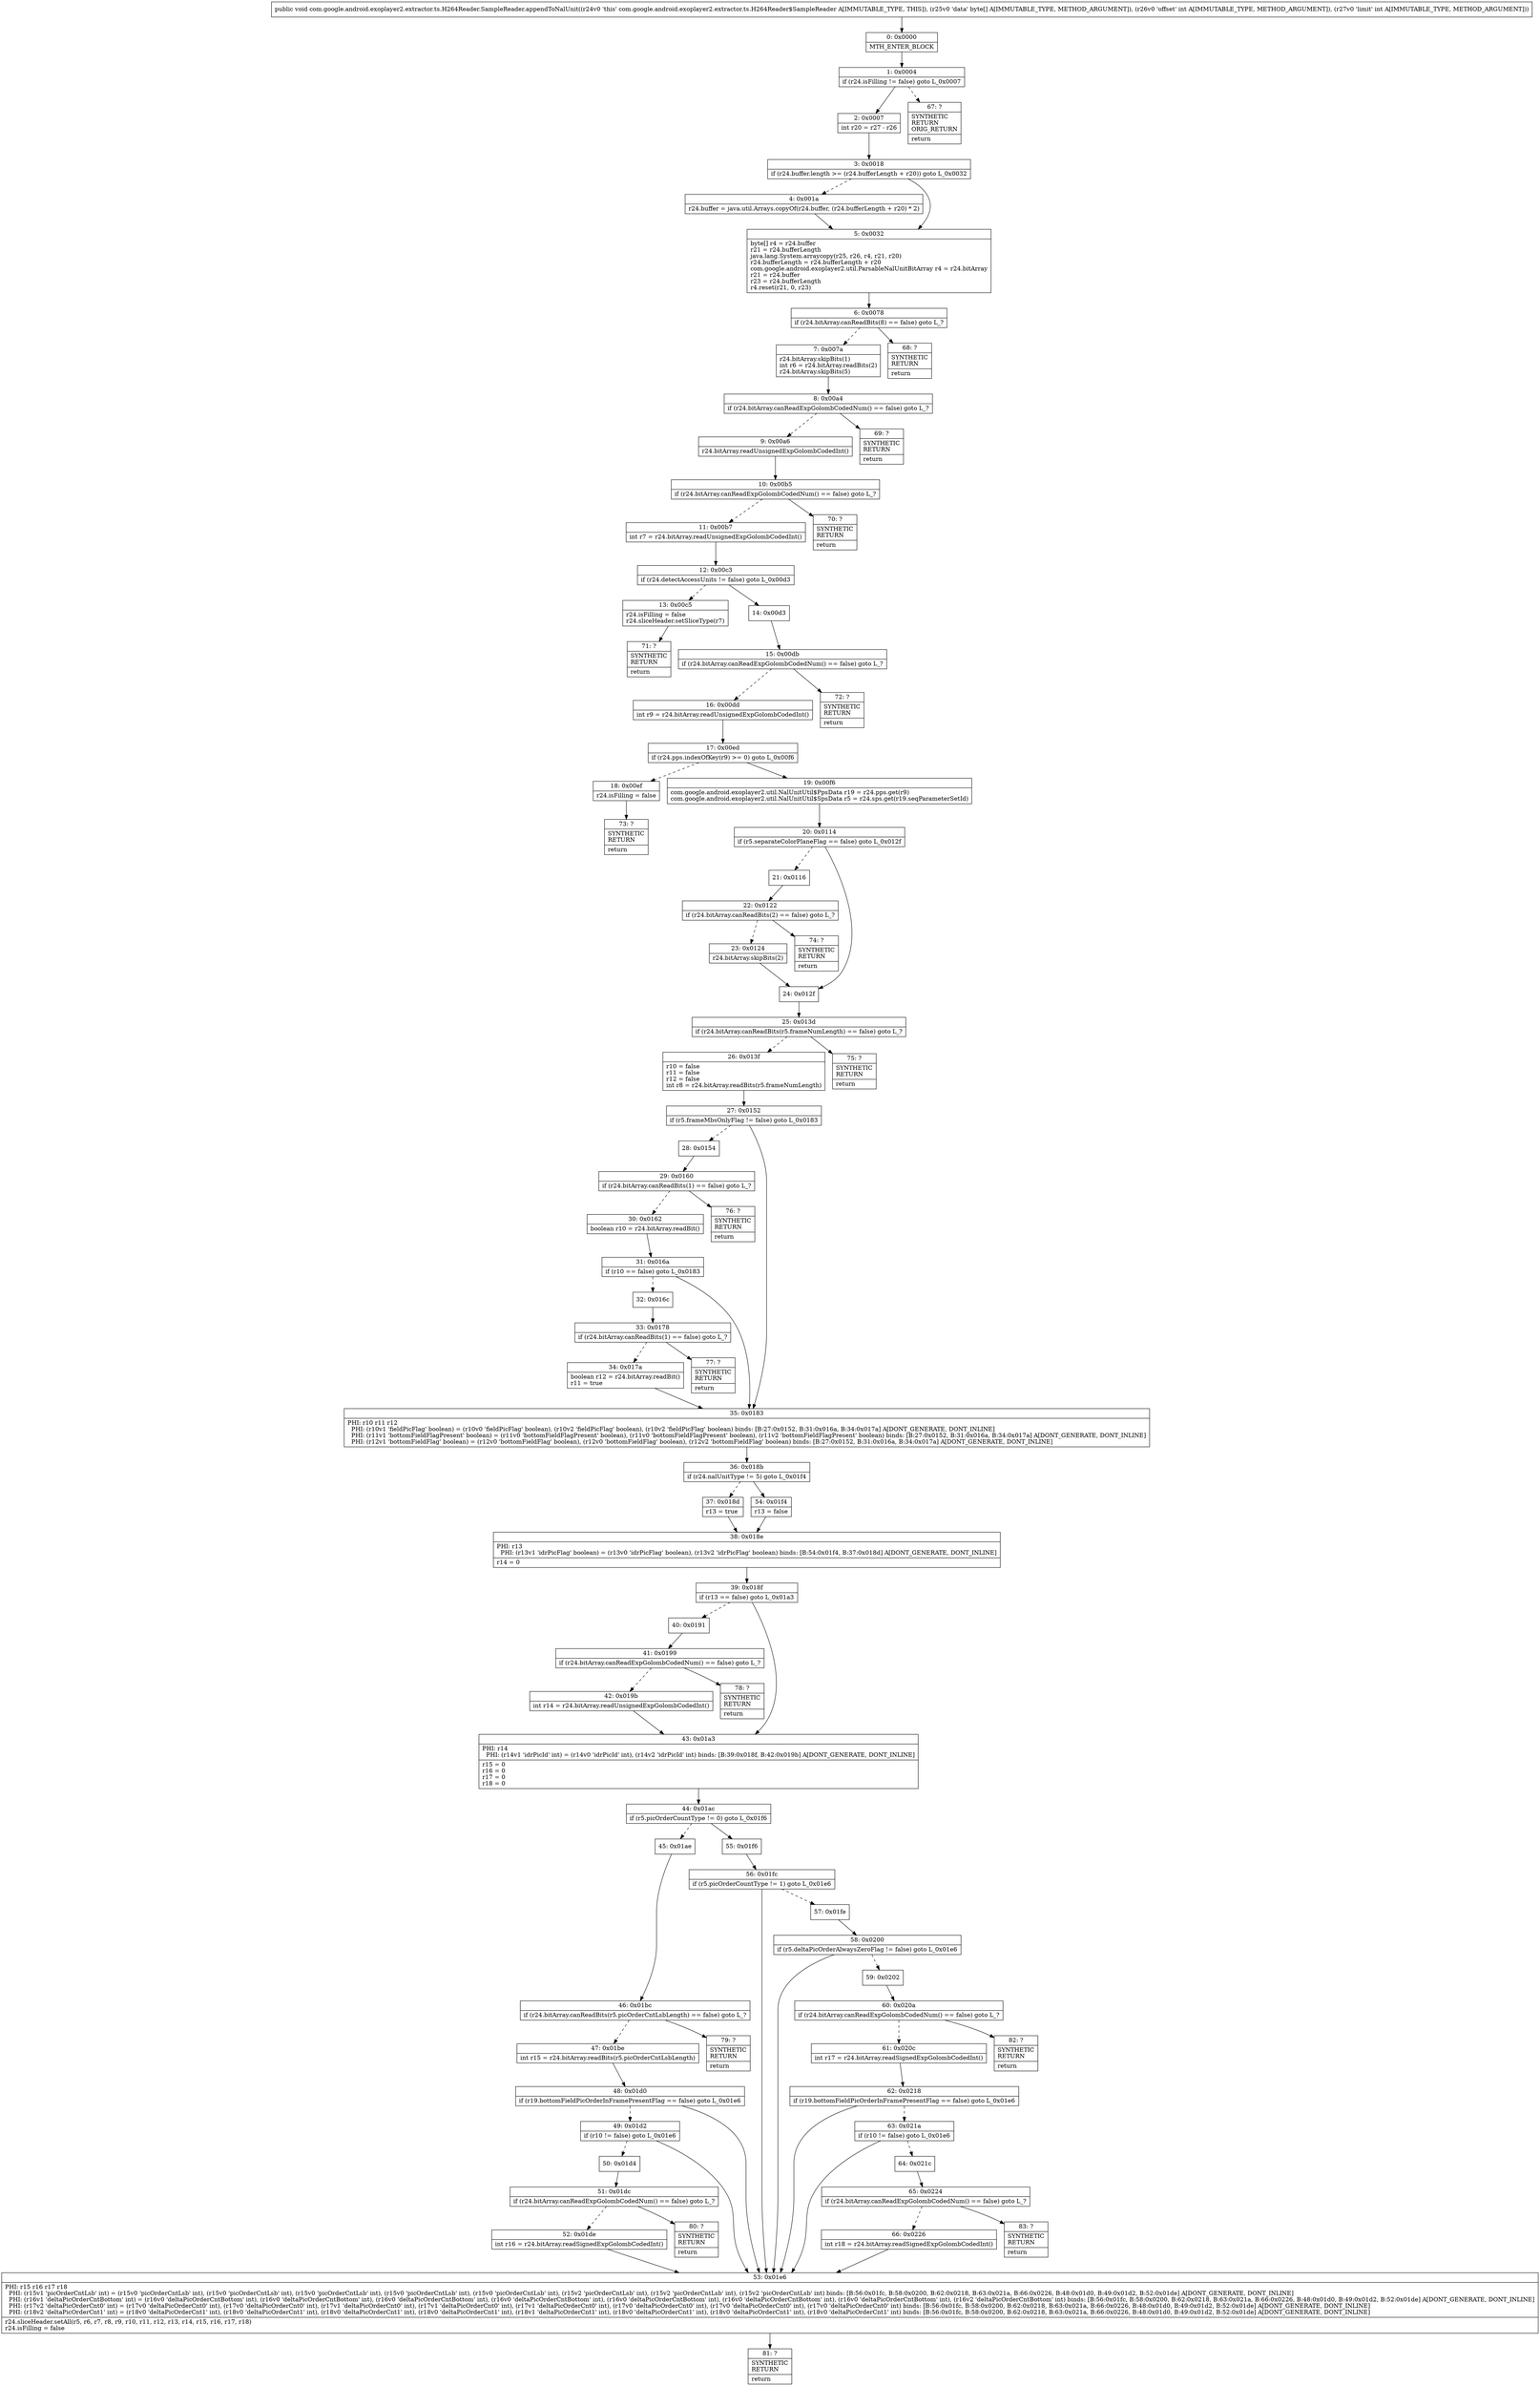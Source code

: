 digraph "CFG forcom.google.android.exoplayer2.extractor.ts.H264Reader.SampleReader.appendToNalUnit([BII)V" {
Node_0 [shape=record,label="{0\:\ 0x0000|MTH_ENTER_BLOCK\l}"];
Node_1 [shape=record,label="{1\:\ 0x0004|if (r24.isFilling != false) goto L_0x0007\l}"];
Node_2 [shape=record,label="{2\:\ 0x0007|int r20 = r27 \- r26\l}"];
Node_3 [shape=record,label="{3\:\ 0x0018|if (r24.buffer.length \>= (r24.bufferLength + r20)) goto L_0x0032\l}"];
Node_4 [shape=record,label="{4\:\ 0x001a|r24.buffer = java.util.Arrays.copyOf(r24.buffer, (r24.bufferLength + r20) * 2)\l}"];
Node_5 [shape=record,label="{5\:\ 0x0032|byte[] r4 = r24.buffer\lr21 = r24.bufferLength\ljava.lang.System.arraycopy(r25, r26, r4, r21, r20)\lr24.bufferLength = r24.bufferLength + r20\lcom.google.android.exoplayer2.util.ParsableNalUnitBitArray r4 = r24.bitArray\lr21 = r24.buffer\lr23 = r24.bufferLength\lr4.reset(r21, 0, r23)\l}"];
Node_6 [shape=record,label="{6\:\ 0x0078|if (r24.bitArray.canReadBits(8) == false) goto L_?\l}"];
Node_7 [shape=record,label="{7\:\ 0x007a|r24.bitArray.skipBits(1)\lint r6 = r24.bitArray.readBits(2)\lr24.bitArray.skipBits(5)\l}"];
Node_8 [shape=record,label="{8\:\ 0x00a4|if (r24.bitArray.canReadExpGolombCodedNum() == false) goto L_?\l}"];
Node_9 [shape=record,label="{9\:\ 0x00a6|r24.bitArray.readUnsignedExpGolombCodedInt()\l}"];
Node_10 [shape=record,label="{10\:\ 0x00b5|if (r24.bitArray.canReadExpGolombCodedNum() == false) goto L_?\l}"];
Node_11 [shape=record,label="{11\:\ 0x00b7|int r7 = r24.bitArray.readUnsignedExpGolombCodedInt()\l}"];
Node_12 [shape=record,label="{12\:\ 0x00c3|if (r24.detectAccessUnits != false) goto L_0x00d3\l}"];
Node_13 [shape=record,label="{13\:\ 0x00c5|r24.isFilling = false\lr24.sliceHeader.setSliceType(r7)\l}"];
Node_14 [shape=record,label="{14\:\ 0x00d3}"];
Node_15 [shape=record,label="{15\:\ 0x00db|if (r24.bitArray.canReadExpGolombCodedNum() == false) goto L_?\l}"];
Node_16 [shape=record,label="{16\:\ 0x00dd|int r9 = r24.bitArray.readUnsignedExpGolombCodedInt()\l}"];
Node_17 [shape=record,label="{17\:\ 0x00ed|if (r24.pps.indexOfKey(r9) \>= 0) goto L_0x00f6\l}"];
Node_18 [shape=record,label="{18\:\ 0x00ef|r24.isFilling = false\l}"];
Node_19 [shape=record,label="{19\:\ 0x00f6|com.google.android.exoplayer2.util.NalUnitUtil$PpsData r19 = r24.pps.get(r9)\lcom.google.android.exoplayer2.util.NalUnitUtil$SpsData r5 = r24.sps.get(r19.seqParameterSetId)\l}"];
Node_20 [shape=record,label="{20\:\ 0x0114|if (r5.separateColorPlaneFlag == false) goto L_0x012f\l}"];
Node_21 [shape=record,label="{21\:\ 0x0116}"];
Node_22 [shape=record,label="{22\:\ 0x0122|if (r24.bitArray.canReadBits(2) == false) goto L_?\l}"];
Node_23 [shape=record,label="{23\:\ 0x0124|r24.bitArray.skipBits(2)\l}"];
Node_24 [shape=record,label="{24\:\ 0x012f}"];
Node_25 [shape=record,label="{25\:\ 0x013d|if (r24.bitArray.canReadBits(r5.frameNumLength) == false) goto L_?\l}"];
Node_26 [shape=record,label="{26\:\ 0x013f|r10 = false\lr11 = false\lr12 = false\lint r8 = r24.bitArray.readBits(r5.frameNumLength)\l}"];
Node_27 [shape=record,label="{27\:\ 0x0152|if (r5.frameMbsOnlyFlag != false) goto L_0x0183\l}"];
Node_28 [shape=record,label="{28\:\ 0x0154}"];
Node_29 [shape=record,label="{29\:\ 0x0160|if (r24.bitArray.canReadBits(1) == false) goto L_?\l}"];
Node_30 [shape=record,label="{30\:\ 0x0162|boolean r10 = r24.bitArray.readBit()\l}"];
Node_31 [shape=record,label="{31\:\ 0x016a|if (r10 == false) goto L_0x0183\l}"];
Node_32 [shape=record,label="{32\:\ 0x016c}"];
Node_33 [shape=record,label="{33\:\ 0x0178|if (r24.bitArray.canReadBits(1) == false) goto L_?\l}"];
Node_34 [shape=record,label="{34\:\ 0x017a|boolean r12 = r24.bitArray.readBit()\lr11 = true\l}"];
Node_35 [shape=record,label="{35\:\ 0x0183|PHI: r10 r11 r12 \l  PHI: (r10v1 'fieldPicFlag' boolean) = (r10v0 'fieldPicFlag' boolean), (r10v2 'fieldPicFlag' boolean), (r10v2 'fieldPicFlag' boolean) binds: [B:27:0x0152, B:31:0x016a, B:34:0x017a] A[DONT_GENERATE, DONT_INLINE]\l  PHI: (r11v1 'bottomFieldFlagPresent' boolean) = (r11v0 'bottomFieldFlagPresent' boolean), (r11v0 'bottomFieldFlagPresent' boolean), (r11v2 'bottomFieldFlagPresent' boolean) binds: [B:27:0x0152, B:31:0x016a, B:34:0x017a] A[DONT_GENERATE, DONT_INLINE]\l  PHI: (r12v1 'bottomFieldFlag' boolean) = (r12v0 'bottomFieldFlag' boolean), (r12v0 'bottomFieldFlag' boolean), (r12v2 'bottomFieldFlag' boolean) binds: [B:27:0x0152, B:31:0x016a, B:34:0x017a] A[DONT_GENERATE, DONT_INLINE]\l}"];
Node_36 [shape=record,label="{36\:\ 0x018b|if (r24.nalUnitType != 5) goto L_0x01f4\l}"];
Node_37 [shape=record,label="{37\:\ 0x018d|r13 = true\l}"];
Node_38 [shape=record,label="{38\:\ 0x018e|PHI: r13 \l  PHI: (r13v1 'idrPicFlag' boolean) = (r13v0 'idrPicFlag' boolean), (r13v2 'idrPicFlag' boolean) binds: [B:54:0x01f4, B:37:0x018d] A[DONT_GENERATE, DONT_INLINE]\l|r14 = 0\l}"];
Node_39 [shape=record,label="{39\:\ 0x018f|if (r13 == false) goto L_0x01a3\l}"];
Node_40 [shape=record,label="{40\:\ 0x0191}"];
Node_41 [shape=record,label="{41\:\ 0x0199|if (r24.bitArray.canReadExpGolombCodedNum() == false) goto L_?\l}"];
Node_42 [shape=record,label="{42\:\ 0x019b|int r14 = r24.bitArray.readUnsignedExpGolombCodedInt()\l}"];
Node_43 [shape=record,label="{43\:\ 0x01a3|PHI: r14 \l  PHI: (r14v1 'idrPicId' int) = (r14v0 'idrPicId' int), (r14v2 'idrPicId' int) binds: [B:39:0x018f, B:42:0x019b] A[DONT_GENERATE, DONT_INLINE]\l|r15 = 0\lr16 = 0\lr17 = 0\lr18 = 0\l}"];
Node_44 [shape=record,label="{44\:\ 0x01ac|if (r5.picOrderCountType != 0) goto L_0x01f6\l}"];
Node_45 [shape=record,label="{45\:\ 0x01ae}"];
Node_46 [shape=record,label="{46\:\ 0x01bc|if (r24.bitArray.canReadBits(r5.picOrderCntLsbLength) == false) goto L_?\l}"];
Node_47 [shape=record,label="{47\:\ 0x01be|int r15 = r24.bitArray.readBits(r5.picOrderCntLsbLength)\l}"];
Node_48 [shape=record,label="{48\:\ 0x01d0|if (r19.bottomFieldPicOrderInFramePresentFlag == false) goto L_0x01e6\l}"];
Node_49 [shape=record,label="{49\:\ 0x01d2|if (r10 != false) goto L_0x01e6\l}"];
Node_50 [shape=record,label="{50\:\ 0x01d4}"];
Node_51 [shape=record,label="{51\:\ 0x01dc|if (r24.bitArray.canReadExpGolombCodedNum() == false) goto L_?\l}"];
Node_52 [shape=record,label="{52\:\ 0x01de|int r16 = r24.bitArray.readSignedExpGolombCodedInt()\l}"];
Node_53 [shape=record,label="{53\:\ 0x01e6|PHI: r15 r16 r17 r18 \l  PHI: (r15v1 'picOrderCntLsb' int) = (r15v0 'picOrderCntLsb' int), (r15v0 'picOrderCntLsb' int), (r15v0 'picOrderCntLsb' int), (r15v0 'picOrderCntLsb' int), (r15v0 'picOrderCntLsb' int), (r15v2 'picOrderCntLsb' int), (r15v2 'picOrderCntLsb' int), (r15v2 'picOrderCntLsb' int) binds: [B:56:0x01fc, B:58:0x0200, B:62:0x0218, B:63:0x021a, B:66:0x0226, B:48:0x01d0, B:49:0x01d2, B:52:0x01de] A[DONT_GENERATE, DONT_INLINE]\l  PHI: (r16v1 'deltaPicOrderCntBottom' int) = (r16v0 'deltaPicOrderCntBottom' int), (r16v0 'deltaPicOrderCntBottom' int), (r16v0 'deltaPicOrderCntBottom' int), (r16v0 'deltaPicOrderCntBottom' int), (r16v0 'deltaPicOrderCntBottom' int), (r16v0 'deltaPicOrderCntBottom' int), (r16v0 'deltaPicOrderCntBottom' int), (r16v2 'deltaPicOrderCntBottom' int) binds: [B:56:0x01fc, B:58:0x0200, B:62:0x0218, B:63:0x021a, B:66:0x0226, B:48:0x01d0, B:49:0x01d2, B:52:0x01de] A[DONT_GENERATE, DONT_INLINE]\l  PHI: (r17v2 'deltaPicOrderCnt0' int) = (r17v0 'deltaPicOrderCnt0' int), (r17v0 'deltaPicOrderCnt0' int), (r17v1 'deltaPicOrderCnt0' int), (r17v1 'deltaPicOrderCnt0' int), (r17v1 'deltaPicOrderCnt0' int), (r17v0 'deltaPicOrderCnt0' int), (r17v0 'deltaPicOrderCnt0' int), (r17v0 'deltaPicOrderCnt0' int) binds: [B:56:0x01fc, B:58:0x0200, B:62:0x0218, B:63:0x021a, B:66:0x0226, B:48:0x01d0, B:49:0x01d2, B:52:0x01de] A[DONT_GENERATE, DONT_INLINE]\l  PHI: (r18v2 'deltaPicOrderCnt1' int) = (r18v0 'deltaPicOrderCnt1' int), (r18v0 'deltaPicOrderCnt1' int), (r18v0 'deltaPicOrderCnt1' int), (r18v0 'deltaPicOrderCnt1' int), (r18v1 'deltaPicOrderCnt1' int), (r18v0 'deltaPicOrderCnt1' int), (r18v0 'deltaPicOrderCnt1' int), (r18v0 'deltaPicOrderCnt1' int) binds: [B:56:0x01fc, B:58:0x0200, B:62:0x0218, B:63:0x021a, B:66:0x0226, B:48:0x01d0, B:49:0x01d2, B:52:0x01de] A[DONT_GENERATE, DONT_INLINE]\l|r24.sliceHeader.setAll(r5, r6, r7, r8, r9, r10, r11, r12, r13, r14, r15, r16, r17, r18)\lr24.isFilling = false\l}"];
Node_54 [shape=record,label="{54\:\ 0x01f4|r13 = false\l}"];
Node_55 [shape=record,label="{55\:\ 0x01f6}"];
Node_56 [shape=record,label="{56\:\ 0x01fc|if (r5.picOrderCountType != 1) goto L_0x01e6\l}"];
Node_57 [shape=record,label="{57\:\ 0x01fe}"];
Node_58 [shape=record,label="{58\:\ 0x0200|if (r5.deltaPicOrderAlwaysZeroFlag != false) goto L_0x01e6\l}"];
Node_59 [shape=record,label="{59\:\ 0x0202}"];
Node_60 [shape=record,label="{60\:\ 0x020a|if (r24.bitArray.canReadExpGolombCodedNum() == false) goto L_?\l}"];
Node_61 [shape=record,label="{61\:\ 0x020c|int r17 = r24.bitArray.readSignedExpGolombCodedInt()\l}"];
Node_62 [shape=record,label="{62\:\ 0x0218|if (r19.bottomFieldPicOrderInFramePresentFlag == false) goto L_0x01e6\l}"];
Node_63 [shape=record,label="{63\:\ 0x021a|if (r10 != false) goto L_0x01e6\l}"];
Node_64 [shape=record,label="{64\:\ 0x021c}"];
Node_65 [shape=record,label="{65\:\ 0x0224|if (r24.bitArray.canReadExpGolombCodedNum() == false) goto L_?\l}"];
Node_66 [shape=record,label="{66\:\ 0x0226|int r18 = r24.bitArray.readSignedExpGolombCodedInt()\l}"];
Node_67 [shape=record,label="{67\:\ ?|SYNTHETIC\lRETURN\lORIG_RETURN\l|return\l}"];
Node_68 [shape=record,label="{68\:\ ?|SYNTHETIC\lRETURN\l|return\l}"];
Node_69 [shape=record,label="{69\:\ ?|SYNTHETIC\lRETURN\l|return\l}"];
Node_70 [shape=record,label="{70\:\ ?|SYNTHETIC\lRETURN\l|return\l}"];
Node_71 [shape=record,label="{71\:\ ?|SYNTHETIC\lRETURN\l|return\l}"];
Node_72 [shape=record,label="{72\:\ ?|SYNTHETIC\lRETURN\l|return\l}"];
Node_73 [shape=record,label="{73\:\ ?|SYNTHETIC\lRETURN\l|return\l}"];
Node_74 [shape=record,label="{74\:\ ?|SYNTHETIC\lRETURN\l|return\l}"];
Node_75 [shape=record,label="{75\:\ ?|SYNTHETIC\lRETURN\l|return\l}"];
Node_76 [shape=record,label="{76\:\ ?|SYNTHETIC\lRETURN\l|return\l}"];
Node_77 [shape=record,label="{77\:\ ?|SYNTHETIC\lRETURN\l|return\l}"];
Node_78 [shape=record,label="{78\:\ ?|SYNTHETIC\lRETURN\l|return\l}"];
Node_79 [shape=record,label="{79\:\ ?|SYNTHETIC\lRETURN\l|return\l}"];
Node_80 [shape=record,label="{80\:\ ?|SYNTHETIC\lRETURN\l|return\l}"];
Node_81 [shape=record,label="{81\:\ ?|SYNTHETIC\lRETURN\l|return\l}"];
Node_82 [shape=record,label="{82\:\ ?|SYNTHETIC\lRETURN\l|return\l}"];
Node_83 [shape=record,label="{83\:\ ?|SYNTHETIC\lRETURN\l|return\l}"];
MethodNode[shape=record,label="{public void com.google.android.exoplayer2.extractor.ts.H264Reader.SampleReader.appendToNalUnit((r24v0 'this' com.google.android.exoplayer2.extractor.ts.H264Reader$SampleReader A[IMMUTABLE_TYPE, THIS]), (r25v0 'data' byte[] A[IMMUTABLE_TYPE, METHOD_ARGUMENT]), (r26v0 'offset' int A[IMMUTABLE_TYPE, METHOD_ARGUMENT]), (r27v0 'limit' int A[IMMUTABLE_TYPE, METHOD_ARGUMENT])) }"];
MethodNode -> Node_0;
Node_0 -> Node_1;
Node_1 -> Node_2;
Node_1 -> Node_67[style=dashed];
Node_2 -> Node_3;
Node_3 -> Node_4[style=dashed];
Node_3 -> Node_5;
Node_4 -> Node_5;
Node_5 -> Node_6;
Node_6 -> Node_7[style=dashed];
Node_6 -> Node_68;
Node_7 -> Node_8;
Node_8 -> Node_9[style=dashed];
Node_8 -> Node_69;
Node_9 -> Node_10;
Node_10 -> Node_11[style=dashed];
Node_10 -> Node_70;
Node_11 -> Node_12;
Node_12 -> Node_13[style=dashed];
Node_12 -> Node_14;
Node_13 -> Node_71;
Node_14 -> Node_15;
Node_15 -> Node_16[style=dashed];
Node_15 -> Node_72;
Node_16 -> Node_17;
Node_17 -> Node_18[style=dashed];
Node_17 -> Node_19;
Node_18 -> Node_73;
Node_19 -> Node_20;
Node_20 -> Node_21[style=dashed];
Node_20 -> Node_24;
Node_21 -> Node_22;
Node_22 -> Node_23[style=dashed];
Node_22 -> Node_74;
Node_23 -> Node_24;
Node_24 -> Node_25;
Node_25 -> Node_26[style=dashed];
Node_25 -> Node_75;
Node_26 -> Node_27;
Node_27 -> Node_28[style=dashed];
Node_27 -> Node_35;
Node_28 -> Node_29;
Node_29 -> Node_30[style=dashed];
Node_29 -> Node_76;
Node_30 -> Node_31;
Node_31 -> Node_32[style=dashed];
Node_31 -> Node_35;
Node_32 -> Node_33;
Node_33 -> Node_34[style=dashed];
Node_33 -> Node_77;
Node_34 -> Node_35;
Node_35 -> Node_36;
Node_36 -> Node_37[style=dashed];
Node_36 -> Node_54;
Node_37 -> Node_38;
Node_38 -> Node_39;
Node_39 -> Node_40[style=dashed];
Node_39 -> Node_43;
Node_40 -> Node_41;
Node_41 -> Node_42[style=dashed];
Node_41 -> Node_78;
Node_42 -> Node_43;
Node_43 -> Node_44;
Node_44 -> Node_45[style=dashed];
Node_44 -> Node_55;
Node_45 -> Node_46;
Node_46 -> Node_47[style=dashed];
Node_46 -> Node_79;
Node_47 -> Node_48;
Node_48 -> Node_49[style=dashed];
Node_48 -> Node_53;
Node_49 -> Node_50[style=dashed];
Node_49 -> Node_53;
Node_50 -> Node_51;
Node_51 -> Node_52[style=dashed];
Node_51 -> Node_80;
Node_52 -> Node_53;
Node_53 -> Node_81;
Node_54 -> Node_38;
Node_55 -> Node_56;
Node_56 -> Node_53;
Node_56 -> Node_57[style=dashed];
Node_57 -> Node_58;
Node_58 -> Node_53;
Node_58 -> Node_59[style=dashed];
Node_59 -> Node_60;
Node_60 -> Node_61[style=dashed];
Node_60 -> Node_82;
Node_61 -> Node_62;
Node_62 -> Node_53;
Node_62 -> Node_63[style=dashed];
Node_63 -> Node_53;
Node_63 -> Node_64[style=dashed];
Node_64 -> Node_65;
Node_65 -> Node_66[style=dashed];
Node_65 -> Node_83;
Node_66 -> Node_53;
}

